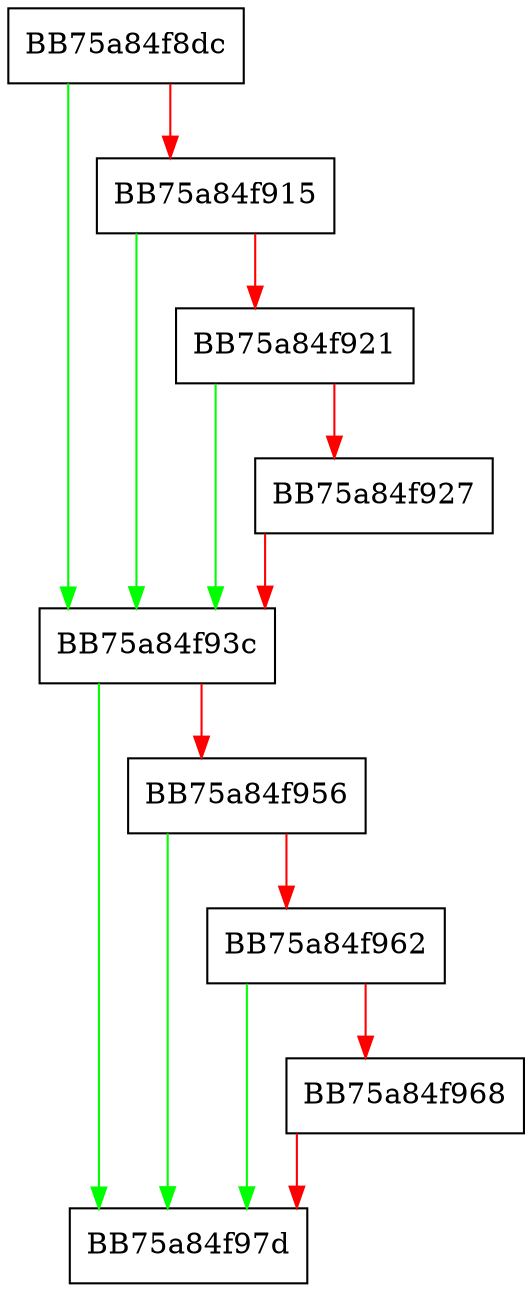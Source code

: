 digraph ExtractValues {
  node [shape="box"];
  graph [splines=ortho];
  BB75a84f8dc -> BB75a84f93c [color="green"];
  BB75a84f8dc -> BB75a84f915 [color="red"];
  BB75a84f915 -> BB75a84f93c [color="green"];
  BB75a84f915 -> BB75a84f921 [color="red"];
  BB75a84f921 -> BB75a84f93c [color="green"];
  BB75a84f921 -> BB75a84f927 [color="red"];
  BB75a84f927 -> BB75a84f93c [color="red"];
  BB75a84f93c -> BB75a84f97d [color="green"];
  BB75a84f93c -> BB75a84f956 [color="red"];
  BB75a84f956 -> BB75a84f97d [color="green"];
  BB75a84f956 -> BB75a84f962 [color="red"];
  BB75a84f962 -> BB75a84f97d [color="green"];
  BB75a84f962 -> BB75a84f968 [color="red"];
  BB75a84f968 -> BB75a84f97d [color="red"];
}